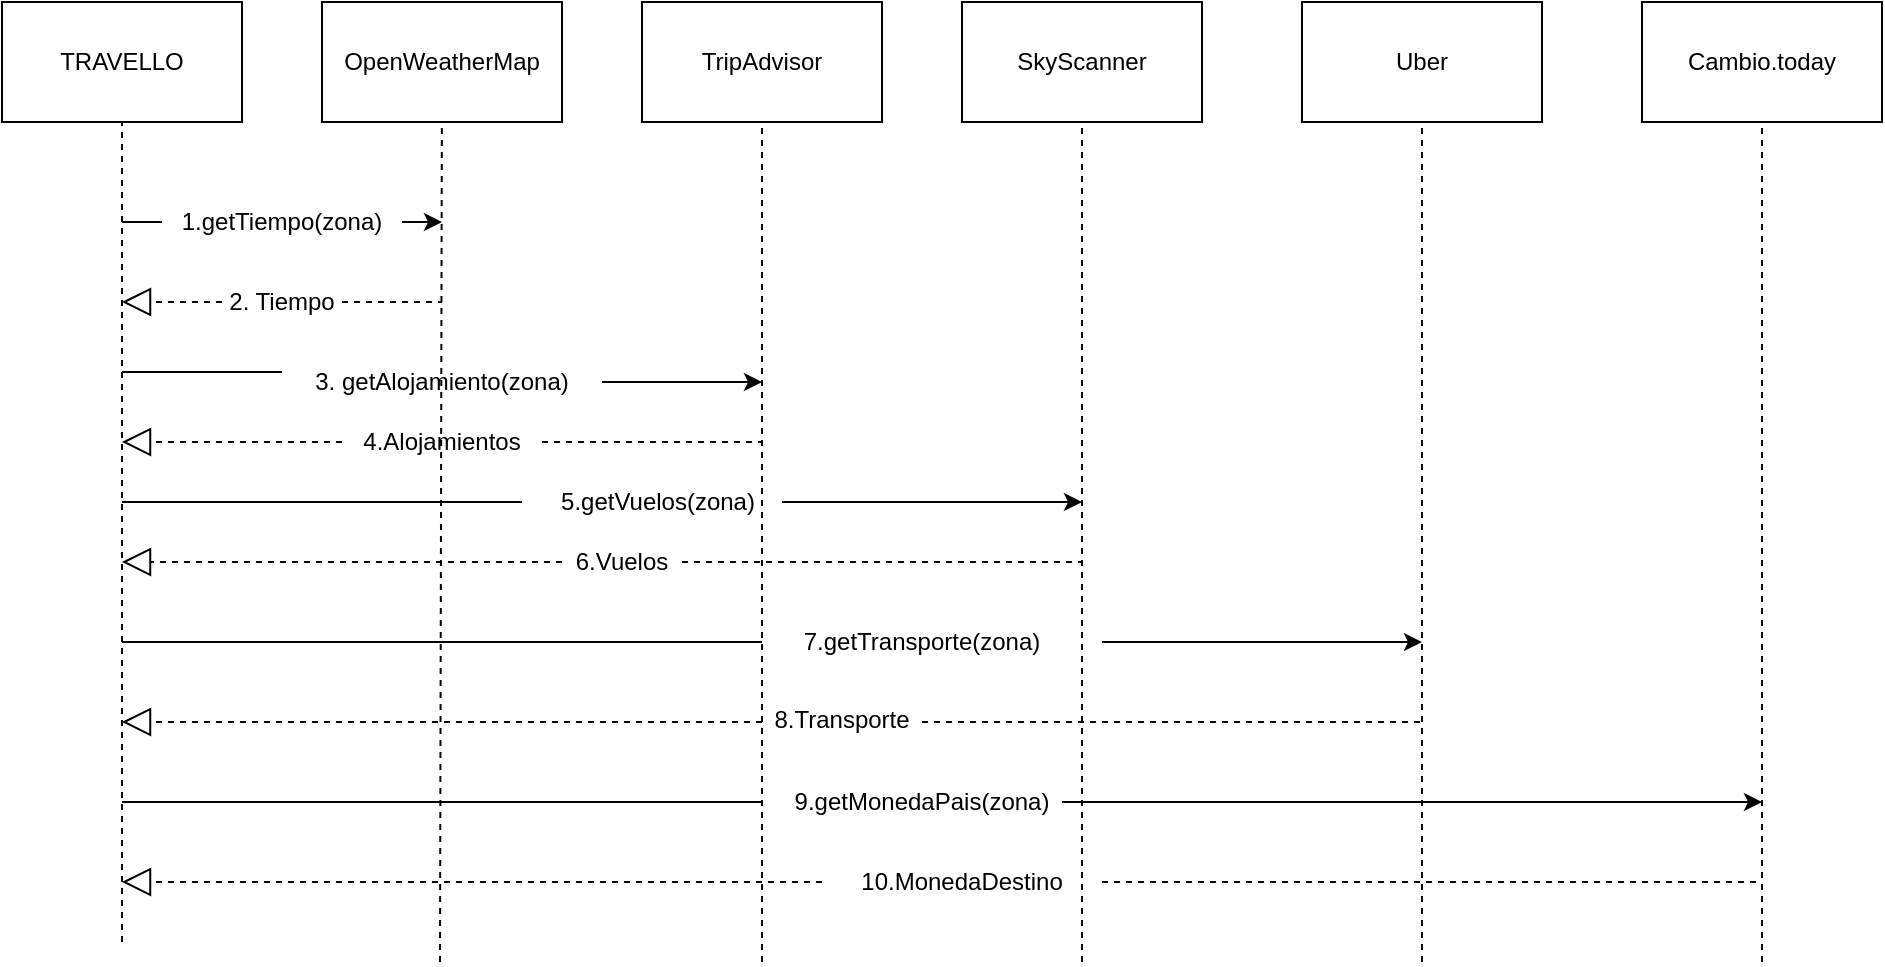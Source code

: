 <mxfile version="12.8.2" type="device"><diagram id="xzrlGqbDlpCM8dXi0mjy" name="Page-1"><mxGraphModel dx="380" dy="228" grid="1" gridSize="10" guides="1" tooltips="1" connect="1" arrows="1" fold="1" page="1" pageScale="1" pageWidth="827" pageHeight="1169" math="0" shadow="0"><root><mxCell id="0"/><mxCell id="1" parent="0"/><mxCell id="Z6Yx1YWTawrGWz8ToqL6-1" value="TRAVELLO" style="rounded=0;whiteSpace=wrap;html=1;" parent="1" vertex="1"><mxGeometry x="80" y="800" width="120" height="60" as="geometry"/></mxCell><mxCell id="Z6Yx1YWTawrGWz8ToqL6-2" value="OpenWeatherMap" style="rounded=0;whiteSpace=wrap;html=1;" parent="1" vertex="1"><mxGeometry x="240" y="800" width="120" height="60" as="geometry"/></mxCell><mxCell id="Z6Yx1YWTawrGWz8ToqL6-3" value="TripAdvisor" style="rounded=0;whiteSpace=wrap;html=1;" parent="1" vertex="1"><mxGeometry x="400" y="800" width="120" height="60" as="geometry"/></mxCell><mxCell id="Z6Yx1YWTawrGWz8ToqL6-4" value="SkyScanner" style="rounded=0;whiteSpace=wrap;html=1;" parent="1" vertex="1"><mxGeometry x="560" y="800" width="120" height="60" as="geometry"/></mxCell><mxCell id="Z6Yx1YWTawrGWz8ToqL6-5" value="Uber" style="rounded=0;whiteSpace=wrap;html=1;" parent="1" vertex="1"><mxGeometry x="730" y="800" width="120" height="60" as="geometry"/></mxCell><mxCell id="Z6Yx1YWTawrGWz8ToqL6-6" value="Cambio.today" style="rounded=0;whiteSpace=wrap;html=1;" parent="1" vertex="1"><mxGeometry x="900" y="800" width="120" height="60" as="geometry"/></mxCell><mxCell id="Z6Yx1YWTawrGWz8ToqL6-7" style="edgeStyle=orthogonalEdgeStyle;rounded=0;orthogonalLoop=1;jettySize=auto;html=1;exitX=0.5;exitY=1;exitDx=0;exitDy=0;" parent="1" source="Z6Yx1YWTawrGWz8ToqL6-5" target="Z6Yx1YWTawrGWz8ToqL6-5" edge="1"><mxGeometry relative="1" as="geometry"/></mxCell><mxCell id="Z6Yx1YWTawrGWz8ToqL6-8" value="" style="endArrow=none;dashed=1;html=1;entryX=0.5;entryY=1;entryDx=0;entryDy=0;" parent="1" target="Z6Yx1YWTawrGWz8ToqL6-1" edge="1"><mxGeometry width="50" height="50" relative="1" as="geometry"><mxPoint x="140" y="1270" as="sourcePoint"/><mxPoint x="170" y="930" as="targetPoint"/></mxGeometry></mxCell><mxCell id="Z6Yx1YWTawrGWz8ToqL6-9" value="" style="endArrow=none;html=1;dashed=1;fontFamily=Helvetica;fontSize=11;fontColor=#000000;align=center;strokeColor=#000000;" parent="1" target="Z6Yx1YWTawrGWz8ToqL6-2" edge="1"><mxGeometry width="50" height="50" relative="1" as="geometry"><mxPoint x="299" y="1280" as="sourcePoint"/><mxPoint x="320" y="930" as="targetPoint"/></mxGeometry></mxCell><mxCell id="Z6Yx1YWTawrGWz8ToqL6-10" value="" style="endArrow=none;dashed=1;html=1;entryX=0.5;entryY=1;entryDx=0;entryDy=0;" parent="1" target="Z6Yx1YWTawrGWz8ToqL6-3" edge="1"><mxGeometry width="50" height="50" relative="1" as="geometry"><mxPoint x="460" y="1280" as="sourcePoint"/><mxPoint x="490" y="950" as="targetPoint"/></mxGeometry></mxCell><mxCell id="Z6Yx1YWTawrGWz8ToqL6-11" value="" style="endArrow=none;dashed=1;html=1;entryX=0.5;entryY=1;entryDx=0;entryDy=0;" parent="1" target="Z6Yx1YWTawrGWz8ToqL6-4" edge="1"><mxGeometry width="50" height="50" relative="1" as="geometry"><mxPoint x="620" y="1280" as="sourcePoint"/><mxPoint x="640" y="980" as="targetPoint"/></mxGeometry></mxCell><mxCell id="Z6Yx1YWTawrGWz8ToqL6-12" value="" style="endArrow=none;dashed=1;html=1;entryX=0.5;entryY=1;entryDx=0;entryDy=0;" parent="1" target="Z6Yx1YWTawrGWz8ToqL6-5" edge="1"><mxGeometry width="50" height="50" relative="1" as="geometry"><mxPoint x="790" y="1280" as="sourcePoint"/><mxPoint x="820" y="960" as="targetPoint"/></mxGeometry></mxCell><mxCell id="Z6Yx1YWTawrGWz8ToqL6-13" value="" style="endArrow=none;dashed=1;html=1;entryX=0.5;entryY=1;entryDx=0;entryDy=0;" parent="1" target="Z6Yx1YWTawrGWz8ToqL6-6" edge="1"><mxGeometry width="50" height="50" relative="1" as="geometry"><mxPoint x="960" y="1280" as="sourcePoint"/><mxPoint x="990" y="970" as="targetPoint"/></mxGeometry></mxCell><mxCell id="Z6Yx1YWTawrGWz8ToqL6-15" value="1.getTiempo(zona)" style="text;html=1;strokeColor=none;fillColor=none;align=center;verticalAlign=middle;whiteSpace=wrap;rounded=0;" parent="1" vertex="1"><mxGeometry x="200" y="900" width="40" height="20" as="geometry"/></mxCell><mxCell id="Z6Yx1YWTawrGWz8ToqL6-16" value="" style="endArrow=none;html=1;" parent="1" edge="1"><mxGeometry width="50" height="50" relative="1" as="geometry"><mxPoint x="140" y="910" as="sourcePoint"/><mxPoint x="160" y="910" as="targetPoint"/></mxGeometry></mxCell><mxCell id="Z6Yx1YWTawrGWz8ToqL6-17" value="" style="endArrow=classic;html=1;" parent="1" edge="1"><mxGeometry width="50" height="50" relative="1" as="geometry"><mxPoint x="280" y="910" as="sourcePoint"/><mxPoint x="300" y="910" as="targetPoint"/></mxGeometry></mxCell><mxCell id="Z6Yx1YWTawrGWz8ToqL6-20" value="2. Tiempo" style="text;html=1;strokeColor=none;fillColor=none;align=center;verticalAlign=middle;whiteSpace=wrap;rounded=0;" parent="1" vertex="1"><mxGeometry x="190" y="940" width="60" height="20" as="geometry"/></mxCell><mxCell id="Z6Yx1YWTawrGWz8ToqL6-23" value="3. getAlojamiento(zona)" style="text;html=1;strokeColor=none;fillColor=none;align=center;verticalAlign=middle;whiteSpace=wrap;rounded=0;" parent="1" vertex="1"><mxGeometry x="220" y="980" width="160" height="20" as="geometry"/></mxCell><mxCell id="Z6Yx1YWTawrGWz8ToqL6-24" value="" style="endArrow=none;html=1;entryX=0;entryY=0.25;entryDx=0;entryDy=0;" parent="1" target="Z6Yx1YWTawrGWz8ToqL6-23" edge="1"><mxGeometry width="50" height="50" relative="1" as="geometry"><mxPoint x="140" y="985" as="sourcePoint"/><mxPoint x="220" y="980" as="targetPoint"/></mxGeometry></mxCell><mxCell id="Z6Yx1YWTawrGWz8ToqL6-27" value="" style="endArrow=classic;html=1;exitX=1;exitY=0.5;exitDx=0;exitDy=0;" parent="1" source="Z6Yx1YWTawrGWz8ToqL6-23" edge="1"><mxGeometry width="50" height="50" relative="1" as="geometry"><mxPoint x="260" y="990" as="sourcePoint"/><mxPoint x="460" y="990" as="targetPoint"/><Array as="points"/></mxGeometry></mxCell><mxCell id="Z6Yx1YWTawrGWz8ToqL6-28" value="4.Alojamientos" style="text;html=1;strokeColor=none;fillColor=none;align=center;verticalAlign=middle;whiteSpace=wrap;rounded=0;" parent="1" vertex="1"><mxGeometry x="280" y="1010" width="40" height="20" as="geometry"/></mxCell><mxCell id="Z6Yx1YWTawrGWz8ToqL6-34" value="" style="endArrow=block;dashed=1;endFill=0;endSize=12;html=1;" parent="1" edge="1"><mxGeometry width="160" relative="1" as="geometry"><mxPoint x="250" y="1020" as="sourcePoint"/><mxPoint x="140" y="1020" as="targetPoint"/></mxGeometry></mxCell><mxCell id="Z6Yx1YWTawrGWz8ToqL6-35" value="" style="endArrow=block;dashed=1;endFill=0;endSize=12;html=1;" parent="1" edge="1"><mxGeometry width="160" relative="1" as="geometry"><mxPoint x="190" y="950" as="sourcePoint"/><mxPoint x="140" y="950" as="targetPoint"/></mxGeometry></mxCell><mxCell id="Z6Yx1YWTawrGWz8ToqL6-36" value="" style="endArrow=none;dashed=1;html=1;exitX=1;exitY=0.5;exitDx=0;exitDy=0;" parent="1" source="Z6Yx1YWTawrGWz8ToqL6-20" edge="1"><mxGeometry width="50" height="50" relative="1" as="geometry"><mxPoint x="250" y="980" as="sourcePoint"/><mxPoint x="300" y="950" as="targetPoint"/></mxGeometry></mxCell><mxCell id="Z6Yx1YWTawrGWz8ToqL6-37" value="" style="endArrow=none;dashed=1;html=1;" parent="1" edge="1"><mxGeometry width="50" height="50" relative="1" as="geometry"><mxPoint x="350" y="1020" as="sourcePoint"/><mxPoint x="460" y="1020" as="targetPoint"/></mxGeometry></mxCell><mxCell id="Z6Yx1YWTawrGWz8ToqL6-38" value="" style="endArrow=classic;html=1;" parent="1" edge="1"><mxGeometry width="50" height="50" relative="1" as="geometry"><mxPoint x="470" y="1050" as="sourcePoint"/><mxPoint x="620" y="1050" as="targetPoint"/></mxGeometry></mxCell><mxCell id="Z6Yx1YWTawrGWz8ToqL6-39" value="5.getVuelos(zona)" style="text;html=1;strokeColor=none;fillColor=none;align=center;verticalAlign=middle;whiteSpace=wrap;rounded=0;" parent="1" vertex="1"><mxGeometry x="380" y="1040" width="56" height="20" as="geometry"/></mxCell><mxCell id="Z6Yx1YWTawrGWz8ToqL6-40" value="" style="endArrow=none;html=1;" parent="1" edge="1"><mxGeometry width="50" height="50" relative="1" as="geometry"><mxPoint x="140" y="1050" as="sourcePoint"/><mxPoint x="340" y="1050" as="targetPoint"/></mxGeometry></mxCell><mxCell id="Z6Yx1YWTawrGWz8ToqL6-41" value="6.Vuelos" style="text;html=1;strokeColor=none;fillColor=none;align=center;verticalAlign=middle;whiteSpace=wrap;rounded=0;" parent="1" vertex="1"><mxGeometry x="370" y="1070" width="40" height="20" as="geometry"/></mxCell><mxCell id="Z6Yx1YWTawrGWz8ToqL6-42" value="" style="endArrow=none;dashed=1;html=1;" parent="1" edge="1"><mxGeometry width="50" height="50" relative="1" as="geometry"><mxPoint x="420" y="1080" as="sourcePoint"/><mxPoint x="620" y="1080" as="targetPoint"/></mxGeometry></mxCell><mxCell id="Z6Yx1YWTawrGWz8ToqL6-43" value="" style="endArrow=block;dashed=1;endFill=0;endSize=12;html=1;" parent="1" edge="1"><mxGeometry width="160" relative="1" as="geometry"><mxPoint x="360" y="1080" as="sourcePoint"/><mxPoint x="140" y="1080" as="targetPoint"/></mxGeometry></mxCell><mxCell id="Z6Yx1YWTawrGWz8ToqL6-44" value="7.getTransporte(zona)" style="text;html=1;strokeColor=none;fillColor=none;align=center;verticalAlign=middle;whiteSpace=wrap;rounded=0;" parent="1" vertex="1"><mxGeometry x="520" y="1110" width="40" height="20" as="geometry"/></mxCell><mxCell id="Z6Yx1YWTawrGWz8ToqL6-45" value="" style="endArrow=classic;html=1;" parent="1" edge="1"><mxGeometry width="50" height="50" relative="1" as="geometry"><mxPoint x="630" y="1120" as="sourcePoint"/><mxPoint x="790" y="1120" as="targetPoint"/></mxGeometry></mxCell><mxCell id="Z6Yx1YWTawrGWz8ToqL6-46" value="" style="endArrow=none;html=1;" parent="1" edge="1"><mxGeometry width="50" height="50" relative="1" as="geometry"><mxPoint x="140" y="1120" as="sourcePoint"/><mxPoint x="460" y="1120" as="targetPoint"/></mxGeometry></mxCell><mxCell id="Z6Yx1YWTawrGWz8ToqL6-47" value="8.Transporte" style="text;html=1;strokeColor=none;fillColor=none;align=center;verticalAlign=middle;whiteSpace=wrap;rounded=0;" parent="1" vertex="1"><mxGeometry x="480" y="1149" width="40" height="20" as="geometry"/></mxCell><mxCell id="Z6Yx1YWTawrGWz8ToqL6-48" value="" style="endArrow=block;dashed=1;endFill=0;endSize=12;html=1;" parent="1" edge="1"><mxGeometry width="160" relative="1" as="geometry"><mxPoint x="460" y="1160" as="sourcePoint"/><mxPoint x="140" y="1160" as="targetPoint"/></mxGeometry></mxCell><mxCell id="Z6Yx1YWTawrGWz8ToqL6-49" value="" style="endArrow=none;dashed=1;html=1;" parent="1" edge="1"><mxGeometry width="50" height="50" relative="1" as="geometry"><mxPoint x="540" y="1160" as="sourcePoint"/><mxPoint x="790" y="1160" as="targetPoint"/></mxGeometry></mxCell><mxCell id="Z6Yx1YWTawrGWz8ToqL6-50" value="9.getMonedaPais(zona)" style="text;html=1;strokeColor=none;fillColor=none;align=center;verticalAlign=middle;whiteSpace=wrap;rounded=0;" parent="1" vertex="1"><mxGeometry x="520" y="1190" width="40" height="20" as="geometry"/></mxCell><mxCell id="Z6Yx1YWTawrGWz8ToqL6-51" value="" style="endArrow=none;html=1;" parent="1" edge="1"><mxGeometry width="50" height="50" relative="1" as="geometry"><mxPoint x="140" y="1200" as="sourcePoint"/><mxPoint x="460" y="1200" as="targetPoint"/></mxGeometry></mxCell><mxCell id="Z6Yx1YWTawrGWz8ToqL6-52" value="" style="endArrow=classic;html=1;" parent="1" edge="1"><mxGeometry width="50" height="50" relative="1" as="geometry"><mxPoint x="610" y="1200" as="sourcePoint"/><mxPoint x="960" y="1200" as="targetPoint"/></mxGeometry></mxCell><mxCell id="Z6Yx1YWTawrGWz8ToqL6-55" value="10.MonedaDestino" style="text;html=1;strokeColor=none;fillColor=none;align=center;verticalAlign=middle;whiteSpace=wrap;rounded=0;" parent="1" vertex="1"><mxGeometry x="540" y="1230" width="40" height="20" as="geometry"/></mxCell><mxCell id="Z6Yx1YWTawrGWz8ToqL6-56" value="" style="endArrow=none;dashed=1;html=1;" parent="1" edge="1"><mxGeometry width="50" height="50" relative="1" as="geometry"><mxPoint x="630" y="1240" as="sourcePoint"/><mxPoint x="960" y="1240" as="targetPoint"/></mxGeometry></mxCell><mxCell id="Z6Yx1YWTawrGWz8ToqL6-58" value="" style="endArrow=block;dashed=1;endFill=0;endSize=12;html=1;" parent="1" edge="1"><mxGeometry width="160" relative="1" as="geometry"><mxPoint x="490" y="1240" as="sourcePoint"/><mxPoint x="140" y="1240" as="targetPoint"/></mxGeometry></mxCell></root></mxGraphModel></diagram></mxfile>